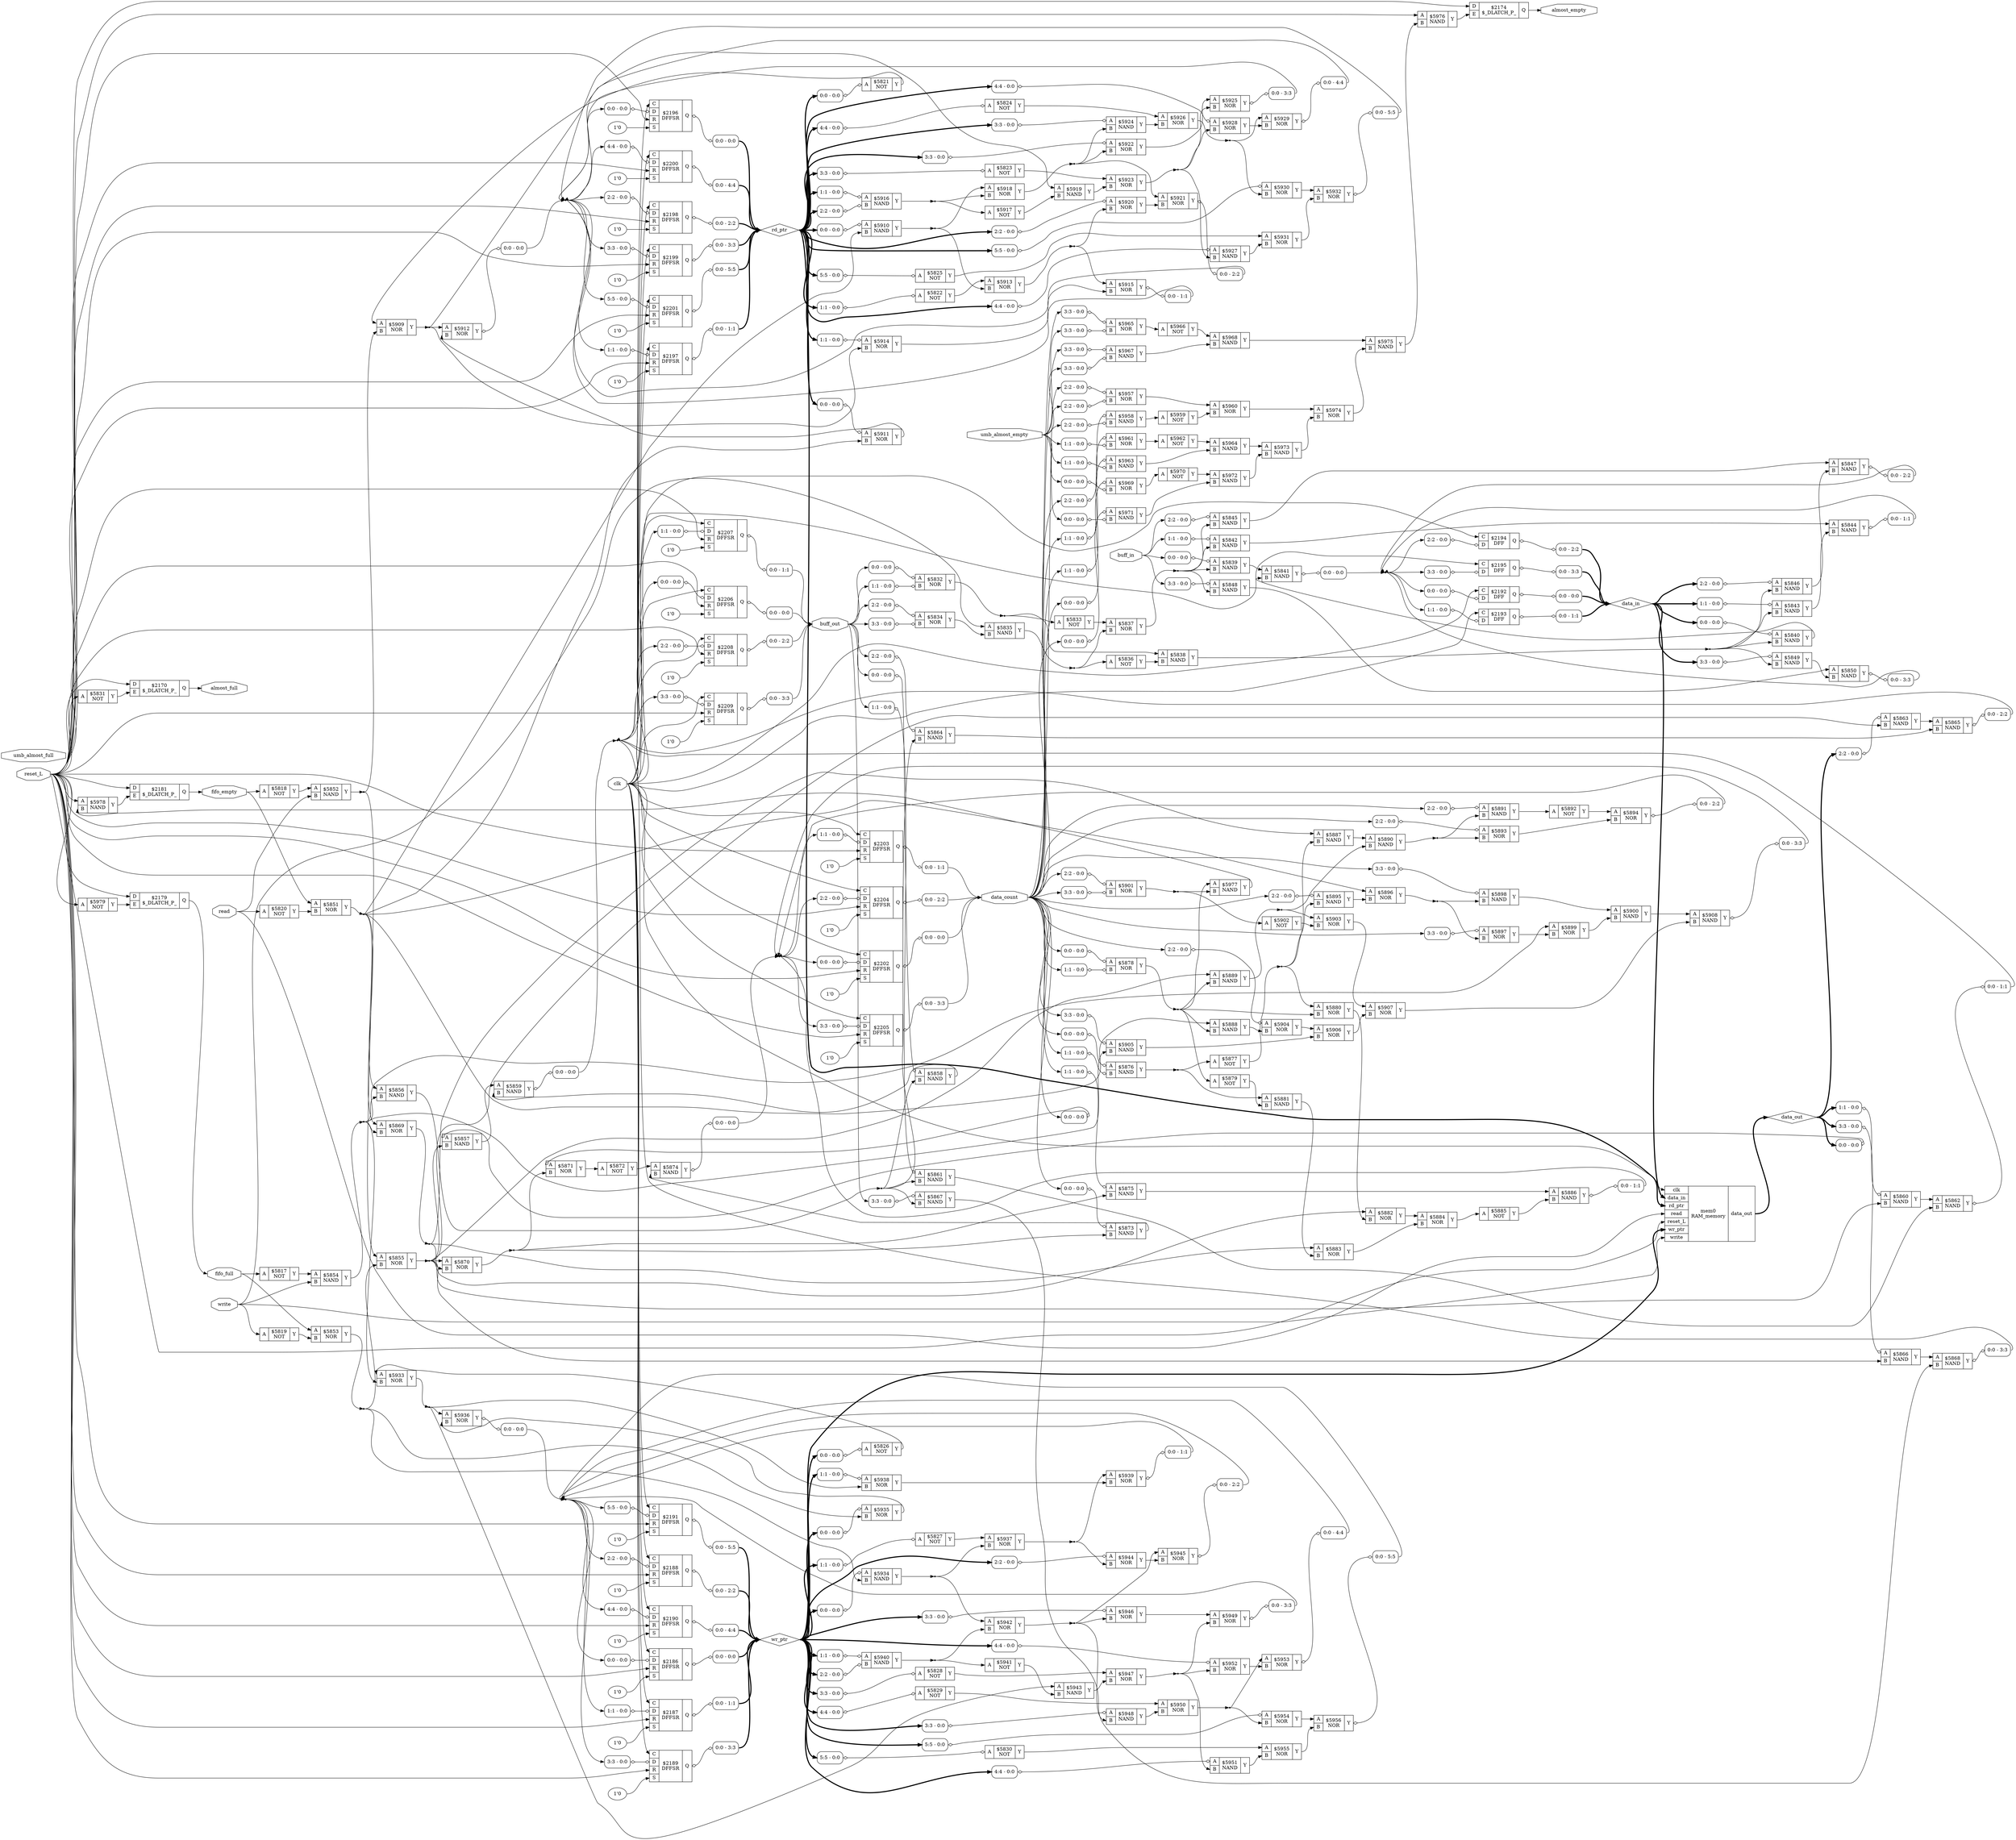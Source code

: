 digraph "fifo" {
rankdir="LR";
remincross=true;
n145 [ shape=octagon, label="almost_empty", color="black", fontcolor="black" ];
n146 [ shape=octagon, label="almost_full", color="black", fontcolor="black" ];
n147 [ shape=octagon, label="buff_in", color="black", fontcolor="black" ];
n148 [ shape=octagon, label="buff_out", color="black", fontcolor="black" ];
n149 [ shape=octagon, label="clk", color="black", fontcolor="black" ];
n150 [ shape=octagon, label="data_count", color="black", fontcolor="black" ];
n151 [ shape=diamond, label="data_in", color="black", fontcolor="black" ];
n152 [ shape=diamond, label="data_out", color="black", fontcolor="black" ];
n153 [ shape=octagon, label="fifo_empty", color="black", fontcolor="black" ];
n154 [ shape=octagon, label="fifo_full", color="black", fontcolor="black" ];
n155 [ shape=diamond, label="rd_ptr", color="black", fontcolor="black" ];
n156 [ shape=octagon, label="read", color="black", fontcolor="black" ];
n157 [ shape=octagon, label="reset_L", color="black", fontcolor="black" ];
n158 [ shape=octagon, label="umb_almost_empty", color="black", fontcolor="black" ];
n159 [ shape=octagon, label="umb_almost_full", color="black", fontcolor="black" ];
n160 [ shape=diamond, label="wr_ptr", color="black", fontcolor="black" ];
n161 [ shape=octagon, label="write", color="black", fontcolor="black" ];
c164 [ shape=record, label="{{<p162> A}|$5817\nNOT|{<p163> Y}}" ];
c165 [ shape=record, label="{{<p162> A}|$5818\nNOT|{<p163> Y}}" ];
c166 [ shape=record, label="{{<p162> A}|$5819\nNOT|{<p163> Y}}" ];
c167 [ shape=record, label="{{<p162> A}|$5820\nNOT|{<p163> Y}}" ];
c168 [ shape=record, label="{{<p162> A}|$5821\nNOT|{<p163> Y}}" ];
x0 [ shape=record, style=rounded, label="<s0> 0:0 - 0:0 " ];
x0:e -> c168:p162:w [arrowhead=odiamond, arrowtail=odiamond, dir=both, color="black", label=""];
c169 [ shape=record, label="{{<p162> A}|$5822\nNOT|{<p163> Y}}" ];
x1 [ shape=record, style=rounded, label="<s0> 1:1 - 0:0 " ];
x1:e -> c169:p162:w [arrowhead=odiamond, arrowtail=odiamond, dir=both, color="black", label=""];
c170 [ shape=record, label="{{<p162> A}|$5823\nNOT|{<p163> Y}}" ];
x2 [ shape=record, style=rounded, label="<s0> 3:3 - 0:0 " ];
x2:e -> c170:p162:w [arrowhead=odiamond, arrowtail=odiamond, dir=both, color="black", label=""];
c171 [ shape=record, label="{{<p162> A}|$5824\nNOT|{<p163> Y}}" ];
x3 [ shape=record, style=rounded, label="<s0> 4:4 - 0:0 " ];
x3:e -> c171:p162:w [arrowhead=odiamond, arrowtail=odiamond, dir=both, color="black", label=""];
c172 [ shape=record, label="{{<p162> A}|$5825\nNOT|{<p163> Y}}" ];
x4 [ shape=record, style=rounded, label="<s0> 5:5 - 0:0 " ];
x4:e -> c172:p162:w [arrowhead=odiamond, arrowtail=odiamond, dir=both, color="black", label=""];
c173 [ shape=record, label="{{<p162> A}|$5826\nNOT|{<p163> Y}}" ];
x5 [ shape=record, style=rounded, label="<s0> 0:0 - 0:0 " ];
x5:e -> c173:p162:w [arrowhead=odiamond, arrowtail=odiamond, dir=both, color="black", label=""];
c174 [ shape=record, label="{{<p162> A}|$5827\nNOT|{<p163> Y}}" ];
x6 [ shape=record, style=rounded, label="<s0> 1:1 - 0:0 " ];
x6:e -> c174:p162:w [arrowhead=odiamond, arrowtail=odiamond, dir=both, color="black", label=""];
c175 [ shape=record, label="{{<p162> A}|$5828\nNOT|{<p163> Y}}" ];
x7 [ shape=record, style=rounded, label="<s0> 3:3 - 0:0 " ];
x7:e -> c175:p162:w [arrowhead=odiamond, arrowtail=odiamond, dir=both, color="black", label=""];
c176 [ shape=record, label="{{<p162> A}|$5829\nNOT|{<p163> Y}}" ];
x8 [ shape=record, style=rounded, label="<s0> 4:4 - 0:0 " ];
x8:e -> c176:p162:w [arrowhead=odiamond, arrowtail=odiamond, dir=both, color="black", label=""];
c177 [ shape=record, label="{{<p162> A}|$5830\nNOT|{<p163> Y}}" ];
x9 [ shape=record, style=rounded, label="<s0> 5:5 - 0:0 " ];
x9:e -> c177:p162:w [arrowhead=odiamond, arrowtail=odiamond, dir=both, color="black", label=""];
c178 [ shape=record, label="{{<p162> A}|$5831\nNOT|{<p163> Y}}" ];
c180 [ shape=record, label="{{<p162> A|<p179> B}|$5832\nNOR|{<p163> Y}}" ];
x10 [ shape=record, style=rounded, label="<s0> 0:0 - 0:0 " ];
x10:e -> c180:p162:w [arrowhead=odiamond, arrowtail=odiamond, dir=both, color="black", label=""];
x11 [ shape=record, style=rounded, label="<s0> 1:1 - 0:0 " ];
x11:e -> c180:p179:w [arrowhead=odiamond, arrowtail=odiamond, dir=both, color="black", label=""];
c181 [ shape=record, label="{{<p162> A}|$5833\nNOT|{<p163> Y}}" ];
c182 [ shape=record, label="{{<p162> A|<p179> B}|$5834\nNOR|{<p163> Y}}" ];
x12 [ shape=record, style=rounded, label="<s0> 2:2 - 0:0 " ];
x12:e -> c182:p162:w [arrowhead=odiamond, arrowtail=odiamond, dir=both, color="black", label=""];
x13 [ shape=record, style=rounded, label="<s0> 3:3 - 0:0 " ];
x13:e -> c182:p179:w [arrowhead=odiamond, arrowtail=odiamond, dir=both, color="black", label=""];
c183 [ shape=record, label="{{<p162> A|<p179> B}|$5835\nNAND|{<p163> Y}}" ];
c184 [ shape=record, label="{{<p162> A}|$5836\nNOT|{<p163> Y}}" ];
c185 [ shape=record, label="{{<p162> A|<p179> B}|$5837\nNOR|{<p163> Y}}" ];
c186 [ shape=record, label="{{<p162> A|<p179> B}|$5838\nNAND|{<p163> Y}}" ];
c187 [ shape=record, label="{{<p162> A|<p179> B}|$5839\nNAND|{<p163> Y}}" ];
x14 [ shape=record, style=rounded, label="<s0> 0:0 - 0:0 " ];
x14:e -> c187:p162:w [arrowhead=odiamond, arrowtail=odiamond, dir=both, color="black", label=""];
c188 [ shape=record, label="{{<p162> A|<p179> B}|$5840\nNAND|{<p163> Y}}" ];
x15 [ shape=record, style=rounded, label="<s0> 0:0 - 0:0 " ];
x15:e -> c188:p162:w [arrowhead=odiamond, arrowtail=odiamond, dir=both, color="black", label=""];
c189 [ shape=record, label="{{<p162> A|<p179> B}|$5841\nNAND|{<p163> Y}}" ];
x16 [ shape=record, style=rounded, label="<s0> 0:0 - 0:0 " ];
c189:p163:e -> x16:w [arrowhead=odiamond, arrowtail=odiamond, dir=both, color="black", label=""];
c190 [ shape=record, label="{{<p162> A|<p179> B}|$5842\nNAND|{<p163> Y}}" ];
x17 [ shape=record, style=rounded, label="<s0> 1:1 - 0:0 " ];
x17:e -> c190:p162:w [arrowhead=odiamond, arrowtail=odiamond, dir=both, color="black", label=""];
c191 [ shape=record, label="{{<p162> A|<p179> B}|$5843\nNAND|{<p163> Y}}" ];
x18 [ shape=record, style=rounded, label="<s0> 1:1 - 0:0 " ];
x18:e -> c191:p162:w [arrowhead=odiamond, arrowtail=odiamond, dir=both, color="black", label=""];
c192 [ shape=record, label="{{<p162> A|<p179> B}|$5844\nNAND|{<p163> Y}}" ];
x19 [ shape=record, style=rounded, label="<s0> 0:0 - 1:1 " ];
c192:p163:e -> x19:w [arrowhead=odiamond, arrowtail=odiamond, dir=both, color="black", label=""];
c193 [ shape=record, label="{{<p162> A|<p179> B}|$5845\nNAND|{<p163> Y}}" ];
x20 [ shape=record, style=rounded, label="<s0> 2:2 - 0:0 " ];
x20:e -> c193:p162:w [arrowhead=odiamond, arrowtail=odiamond, dir=both, color="black", label=""];
c194 [ shape=record, label="{{<p162> A|<p179> B}|$5846\nNAND|{<p163> Y}}" ];
x21 [ shape=record, style=rounded, label="<s0> 2:2 - 0:0 " ];
x21:e -> c194:p162:w [arrowhead=odiamond, arrowtail=odiamond, dir=both, color="black", label=""];
c195 [ shape=record, label="{{<p162> A|<p179> B}|$5847\nNAND|{<p163> Y}}" ];
x22 [ shape=record, style=rounded, label="<s0> 0:0 - 2:2 " ];
c195:p163:e -> x22:w [arrowhead=odiamond, arrowtail=odiamond, dir=both, color="black", label=""];
c196 [ shape=record, label="{{<p162> A|<p179> B}|$5848\nNAND|{<p163> Y}}" ];
x23 [ shape=record, style=rounded, label="<s0> 3:3 - 0:0 " ];
x23:e -> c196:p162:w [arrowhead=odiamond, arrowtail=odiamond, dir=both, color="black", label=""];
c197 [ shape=record, label="{{<p162> A|<p179> B}|$5849\nNAND|{<p163> Y}}" ];
x24 [ shape=record, style=rounded, label="<s0> 3:3 - 0:0 " ];
x24:e -> c197:p162:w [arrowhead=odiamond, arrowtail=odiamond, dir=both, color="black", label=""];
c198 [ shape=record, label="{{<p162> A|<p179> B}|$5850\nNAND|{<p163> Y}}" ];
x25 [ shape=record, style=rounded, label="<s0> 0:0 - 3:3 " ];
c198:p163:e -> x25:w [arrowhead=odiamond, arrowtail=odiamond, dir=both, color="black", label=""];
c199 [ shape=record, label="{{<p162> A|<p179> B}|$5851\nNOR|{<p163> Y}}" ];
c200 [ shape=record, label="{{<p162> A|<p179> B}|$5852\nNAND|{<p163> Y}}" ];
c201 [ shape=record, label="{{<p162> A|<p179> B}|$5853\nNOR|{<p163> Y}}" ];
c202 [ shape=record, label="{{<p162> A|<p179> B}|$5854\nNAND|{<p163> Y}}" ];
c203 [ shape=record, label="{{<p162> A|<p179> B}|$5855\nNOR|{<p163> Y}}" ];
c204 [ shape=record, label="{{<p162> A|<p179> B}|$5856\nNAND|{<p163> Y}}" ];
c205 [ shape=record, label="{{<p162> A|<p179> B}|$5857\nNAND|{<p163> Y}}" ];
x26 [ shape=record, style=rounded, label="<s0> 0:0 - 0:0 " ];
x26:e -> c205:p162:w [arrowhead=odiamond, arrowtail=odiamond, dir=both, color="black", label=""];
c206 [ shape=record, label="{{<p162> A|<p179> B}|$5858\nNAND|{<p163> Y}}" ];
x27 [ shape=record, style=rounded, label="<s0> 0:0 - 0:0 " ];
x27:e -> c206:p162:w [arrowhead=odiamond, arrowtail=odiamond, dir=both, color="black", label=""];
c207 [ shape=record, label="{{<p162> A|<p179> B}|$5859\nNAND|{<p163> Y}}" ];
x28 [ shape=record, style=rounded, label="<s0> 0:0 - 0:0 " ];
c207:p163:e -> x28:w [arrowhead=odiamond, arrowtail=odiamond, dir=both, color="black", label=""];
c208 [ shape=record, label="{{<p162> A|<p179> B}|$5860\nNAND|{<p163> Y}}" ];
x29 [ shape=record, style=rounded, label="<s0> 1:1 - 0:0 " ];
x29:e -> c208:p162:w [arrowhead=odiamond, arrowtail=odiamond, dir=both, color="black", label=""];
c209 [ shape=record, label="{{<p162> A|<p179> B}|$5861\nNAND|{<p163> Y}}" ];
x30 [ shape=record, style=rounded, label="<s0> 1:1 - 0:0 " ];
x30:e -> c209:p162:w [arrowhead=odiamond, arrowtail=odiamond, dir=both, color="black", label=""];
c210 [ shape=record, label="{{<p162> A|<p179> B}|$5862\nNAND|{<p163> Y}}" ];
x31 [ shape=record, style=rounded, label="<s0> 0:0 - 1:1 " ];
c210:p163:e -> x31:w [arrowhead=odiamond, arrowtail=odiamond, dir=both, color="black", label=""];
c211 [ shape=record, label="{{<p162> A|<p179> B}|$5863\nNAND|{<p163> Y}}" ];
x32 [ shape=record, style=rounded, label="<s0> 2:2 - 0:0 " ];
x32:e -> c211:p162:w [arrowhead=odiamond, arrowtail=odiamond, dir=both, color="black", label=""];
c212 [ shape=record, label="{{<p162> A|<p179> B}|$5864\nNAND|{<p163> Y}}" ];
x33 [ shape=record, style=rounded, label="<s0> 2:2 - 0:0 " ];
x33:e -> c212:p162:w [arrowhead=odiamond, arrowtail=odiamond, dir=both, color="black", label=""];
c213 [ shape=record, label="{{<p162> A|<p179> B}|$5865\nNAND|{<p163> Y}}" ];
x34 [ shape=record, style=rounded, label="<s0> 0:0 - 2:2 " ];
c213:p163:e -> x34:w [arrowhead=odiamond, arrowtail=odiamond, dir=both, color="black", label=""];
c214 [ shape=record, label="{{<p162> A|<p179> B}|$5866\nNAND|{<p163> Y}}" ];
x35 [ shape=record, style=rounded, label="<s0> 3:3 - 0:0 " ];
x35:e -> c214:p162:w [arrowhead=odiamond, arrowtail=odiamond, dir=both, color="black", label=""];
c215 [ shape=record, label="{{<p162> A|<p179> B}|$5867\nNAND|{<p163> Y}}" ];
x36 [ shape=record, style=rounded, label="<s0> 3:3 - 0:0 " ];
x36:e -> c215:p162:w [arrowhead=odiamond, arrowtail=odiamond, dir=both, color="black", label=""];
c216 [ shape=record, label="{{<p162> A|<p179> B}|$5868\nNAND|{<p163> Y}}" ];
x37 [ shape=record, style=rounded, label="<s0> 0:0 - 3:3 " ];
c216:p163:e -> x37:w [arrowhead=odiamond, arrowtail=odiamond, dir=both, color="black", label=""];
c217 [ shape=record, label="{{<p162> A|<p179> B}|$5869\nNOR|{<p163> Y}}" ];
c218 [ shape=record, label="{{<p162> A|<p179> B}|$5870\nNOR|{<p163> Y}}" ];
c219 [ shape=record, label="{{<p162> A|<p179> B}|$5871\nNOR|{<p163> Y}}" ];
x38 [ shape=record, style=rounded, label="<s0> 0:0 - 0:0 " ];
x38:e -> c219:p162:w [arrowhead=odiamond, arrowtail=odiamond, dir=both, color="black", label=""];
c220 [ shape=record, label="{{<p162> A}|$5872\nNOT|{<p163> Y}}" ];
c221 [ shape=record, label="{{<p162> A|<p179> B}|$5873\nNAND|{<p163> Y}}" ];
x39 [ shape=record, style=rounded, label="<s0> 0:0 - 0:0 " ];
x39:e -> c221:p162:w [arrowhead=odiamond, arrowtail=odiamond, dir=both, color="black", label=""];
c222 [ shape=record, label="{{<p162> A|<p179> B}|$5874\nNAND|{<p163> Y}}" ];
x40 [ shape=record, style=rounded, label="<s0> 0:0 - 0:0 " ];
c222:p163:e -> x40:w [arrowhead=odiamond, arrowtail=odiamond, dir=both, color="black", label=""];
c223 [ shape=record, label="{{<p162> A|<p179> B}|$5875\nNAND|{<p163> Y}}" ];
x41 [ shape=record, style=rounded, label="<s0> 1:1 - 0:0 " ];
x41:e -> c223:p162:w [arrowhead=odiamond, arrowtail=odiamond, dir=both, color="black", label=""];
c224 [ shape=record, label="{{<p162> A|<p179> B}|$5876\nNAND|{<p163> Y}}" ];
x42 [ shape=record, style=rounded, label="<s0> 0:0 - 0:0 " ];
x42:e -> c224:p162:w [arrowhead=odiamond, arrowtail=odiamond, dir=both, color="black", label=""];
x43 [ shape=record, style=rounded, label="<s0> 1:1 - 0:0 " ];
x43:e -> c224:p179:w [arrowhead=odiamond, arrowtail=odiamond, dir=both, color="black", label=""];
c225 [ shape=record, label="{{<p162> A}|$5877\nNOT|{<p163> Y}}" ];
c226 [ shape=record, label="{{<p162> A|<p179> B}|$5878\nNOR|{<p163> Y}}" ];
x44 [ shape=record, style=rounded, label="<s0> 0:0 - 0:0 " ];
x44:e -> c226:p162:w [arrowhead=odiamond, arrowtail=odiamond, dir=both, color="black", label=""];
x45 [ shape=record, style=rounded, label="<s0> 1:1 - 0:0 " ];
x45:e -> c226:p179:w [arrowhead=odiamond, arrowtail=odiamond, dir=both, color="black", label=""];
c227 [ shape=record, label="{{<p162> A}|$5879\nNOT|{<p163> Y}}" ];
c228 [ shape=record, label="{{<p162> A|<p179> B}|$5880\nNOR|{<p163> Y}}" ];
c229 [ shape=record, label="{{<p162> A|<p179> B}|$5881\nNAND|{<p163> Y}}" ];
c230 [ shape=record, label="{{<p162> A|<p179> B}|$5882\nNOR|{<p163> Y}}" ];
c231 [ shape=record, label="{{<p162> A|<p179> B}|$5883\nNOR|{<p163> Y}}" ];
c232 [ shape=record, label="{{<p162> A|<p179> B}|$5884\nNOR|{<p163> Y}}" ];
c233 [ shape=record, label="{{<p162> A}|$5885\nNOT|{<p163> Y}}" ];
c234 [ shape=record, label="{{<p162> A|<p179> B}|$5886\nNAND|{<p163> Y}}" ];
x46 [ shape=record, style=rounded, label="<s0> 0:0 - 1:1 " ];
c234:p163:e -> x46:w [arrowhead=odiamond, arrowtail=odiamond, dir=both, color="black", label=""];
c235 [ shape=record, label="{{<p162> A|<p179> B}|$5887\nNAND|{<p163> Y}}" ];
c236 [ shape=record, label="{{<p162> A|<p179> B}|$5888\nNAND|{<p163> Y}}" ];
c237 [ shape=record, label="{{<p162> A|<p179> B}|$5889\nNAND|{<p163> Y}}" ];
c238 [ shape=record, label="{{<p162> A|<p179> B}|$5890\nNAND|{<p163> Y}}" ];
c239 [ shape=record, label="{{<p162> A|<p179> B}|$5891\nNAND|{<p163> Y}}" ];
x47 [ shape=record, style=rounded, label="<s0> 2:2 - 0:0 " ];
x47:e -> c239:p162:w [arrowhead=odiamond, arrowtail=odiamond, dir=both, color="black", label=""];
c240 [ shape=record, label="{{<p162> A}|$5892\nNOT|{<p163> Y}}" ];
c241 [ shape=record, label="{{<p162> A|<p179> B}|$5893\nNOR|{<p163> Y}}" ];
x48 [ shape=record, style=rounded, label="<s0> 2:2 - 0:0 " ];
x48:e -> c241:p162:w [arrowhead=odiamond, arrowtail=odiamond, dir=both, color="black", label=""];
c242 [ shape=record, label="{{<p162> A|<p179> B}|$5894\nNOR|{<p163> Y}}" ];
x49 [ shape=record, style=rounded, label="<s0> 0:0 - 2:2 " ];
c242:p163:e -> x49:w [arrowhead=odiamond, arrowtail=odiamond, dir=both, color="black", label=""];
c243 [ shape=record, label="{{<p162> A|<p179> B}|$5895\nNAND|{<p163> Y}}" ];
x50 [ shape=record, style=rounded, label="<s0> 2:2 - 0:0 " ];
x50:e -> c243:p162:w [arrowhead=odiamond, arrowtail=odiamond, dir=both, color="black", label=""];
c244 [ shape=record, label="{{<p162> A|<p179> B}|$5896\nNOR|{<p163> Y}}" ];
c245 [ shape=record, label="{{<p162> A|<p179> B}|$5897\nNOR|{<p163> Y}}" ];
x51 [ shape=record, style=rounded, label="<s0> 3:3 - 0:0 " ];
x51:e -> c245:p162:w [arrowhead=odiamond, arrowtail=odiamond, dir=both, color="black", label=""];
c246 [ shape=record, label="{{<p162> A|<p179> B}|$5898\nNAND|{<p163> Y}}" ];
x52 [ shape=record, style=rounded, label="<s0> 3:3 - 0:0 " ];
x52:e -> c246:p162:w [arrowhead=odiamond, arrowtail=odiamond, dir=both, color="black", label=""];
c247 [ shape=record, label="{{<p162> A|<p179> B}|$5899\nNOR|{<p163> Y}}" ];
c248 [ shape=record, label="{{<p162> A|<p179> B}|$5900\nNAND|{<p163> Y}}" ];
c249 [ shape=record, label="{{<p162> A|<p179> B}|$5901\nNOR|{<p163> Y}}" ];
x53 [ shape=record, style=rounded, label="<s0> 2:2 - 0:0 " ];
x53:e -> c249:p162:w [arrowhead=odiamond, arrowtail=odiamond, dir=both, color="black", label=""];
x54 [ shape=record, style=rounded, label="<s0> 3:3 - 0:0 " ];
x54:e -> c249:p179:w [arrowhead=odiamond, arrowtail=odiamond, dir=both, color="black", label=""];
c250 [ shape=record, label="{{<p162> A}|$5902\nNOT|{<p163> Y}}" ];
c251 [ shape=record, label="{{<p162> A|<p179> B}|$5903\nNOR|{<p163> Y}}" ];
c252 [ shape=record, label="{{<p162> A|<p179> B}|$5904\nNOR|{<p163> Y}}" ];
x55 [ shape=record, style=rounded, label="<s0> 2:2 - 0:0 " ];
x55:e -> c252:p162:w [arrowhead=odiamond, arrowtail=odiamond, dir=both, color="black", label=""];
c253 [ shape=record, label="{{<p162> A|<p179> B}|$5905\nNAND|{<p163> Y}}" ];
x56 [ shape=record, style=rounded, label="<s0> 3:3 - 0:0 " ];
x56:e -> c253:p162:w [arrowhead=odiamond, arrowtail=odiamond, dir=both, color="black", label=""];
c254 [ shape=record, label="{{<p162> A|<p179> B}|$5906\nNOR|{<p163> Y}}" ];
c255 [ shape=record, label="{{<p162> A|<p179> B}|$5907\nNOR|{<p163> Y}}" ];
c256 [ shape=record, label="{{<p162> A|<p179> B}|$5908\nNAND|{<p163> Y}}" ];
x57 [ shape=record, style=rounded, label="<s0> 0:0 - 3:3 " ];
c256:p163:e -> x57:w [arrowhead=odiamond, arrowtail=odiamond, dir=both, color="black", label=""];
c257 [ shape=record, label="{{<p162> A|<p179> B}|$5909\nNOR|{<p163> Y}}" ];
c258 [ shape=record, label="{{<p162> A|<p179> B}|$5910\nNAND|{<p163> Y}}" ];
x58 [ shape=record, style=rounded, label="<s0> 0:0 - 0:0 " ];
x58:e -> c258:p162:w [arrowhead=odiamond, arrowtail=odiamond, dir=both, color="black", label=""];
c259 [ shape=record, label="{{<p162> A|<p179> B}|$5911\nNOR|{<p163> Y}}" ];
x59 [ shape=record, style=rounded, label="<s0> 0:0 - 0:0 " ];
x59:e -> c259:p162:w [arrowhead=odiamond, arrowtail=odiamond, dir=both, color="black", label=""];
c260 [ shape=record, label="{{<p162> A|<p179> B}|$5912\nNOR|{<p163> Y}}" ];
x60 [ shape=record, style=rounded, label="<s0> 0:0 - 0:0 " ];
c260:p163:e -> x60:w [arrowhead=odiamond, arrowtail=odiamond, dir=both, color="black", label=""];
c261 [ shape=record, label="{{<p162> A|<p179> B}|$5913\nNOR|{<p163> Y}}" ];
c262 [ shape=record, label="{{<p162> A|<p179> B}|$5914\nNOR|{<p163> Y}}" ];
x61 [ shape=record, style=rounded, label="<s0> 1:1 - 0:0 " ];
x61:e -> c262:p162:w [arrowhead=odiamond, arrowtail=odiamond, dir=both, color="black", label=""];
c263 [ shape=record, label="{{<p162> A|<p179> B}|$5915\nNOR|{<p163> Y}}" ];
x62 [ shape=record, style=rounded, label="<s0> 0:0 - 1:1 " ];
c263:p163:e -> x62:w [arrowhead=odiamond, arrowtail=odiamond, dir=both, color="black", label=""];
c264 [ shape=record, label="{{<p162> A|<p179> B}|$5916\nNAND|{<p163> Y}}" ];
x63 [ shape=record, style=rounded, label="<s0> 1:1 - 0:0 " ];
x63:e -> c264:p162:w [arrowhead=odiamond, arrowtail=odiamond, dir=both, color="black", label=""];
x64 [ shape=record, style=rounded, label="<s0> 2:2 - 0:0 " ];
x64:e -> c264:p179:w [arrowhead=odiamond, arrowtail=odiamond, dir=both, color="black", label=""];
c265 [ shape=record, label="{{<p162> A}|$5917\nNOT|{<p163> Y}}" ];
c266 [ shape=record, label="{{<p162> A|<p179> B}|$5918\nNOR|{<p163> Y}}" ];
c267 [ shape=record, label="{{<p162> A|<p179> B}|$5919\nNAND|{<p163> Y}}" ];
c268 [ shape=record, label="{{<p162> A|<p179> B}|$5920\nNOR|{<p163> Y}}" ];
x65 [ shape=record, style=rounded, label="<s0> 2:2 - 0:0 " ];
x65:e -> c268:p162:w [arrowhead=odiamond, arrowtail=odiamond, dir=both, color="black", label=""];
c269 [ shape=record, label="{{<p162> A|<p179> B}|$5921\nNOR|{<p163> Y}}" ];
x66 [ shape=record, style=rounded, label="<s0> 0:0 - 2:2 " ];
c269:p163:e -> x66:w [arrowhead=odiamond, arrowtail=odiamond, dir=both, color="black", label=""];
c270 [ shape=record, label="{{<p162> A|<p179> B}|$5922\nNOR|{<p163> Y}}" ];
x67 [ shape=record, style=rounded, label="<s0> 3:3 - 0:0 " ];
x67:e -> c270:p162:w [arrowhead=odiamond, arrowtail=odiamond, dir=both, color="black", label=""];
c271 [ shape=record, label="{{<p162> A|<p179> B}|$5923\nNOR|{<p163> Y}}" ];
c272 [ shape=record, label="{{<p162> A|<p179> B}|$5924\nNAND|{<p163> Y}}" ];
x68 [ shape=record, style=rounded, label="<s0> 3:3 - 0:0 " ];
x68:e -> c272:p162:w [arrowhead=odiamond, arrowtail=odiamond, dir=both, color="black", label=""];
c273 [ shape=record, label="{{<p162> A|<p179> B}|$5925\nNOR|{<p163> Y}}" ];
x69 [ shape=record, style=rounded, label="<s0> 0:0 - 3:3 " ];
c273:p163:e -> x69:w [arrowhead=odiamond, arrowtail=odiamond, dir=both, color="black", label=""];
c274 [ shape=record, label="{{<p162> A|<p179> B}|$5926\nNOR|{<p163> Y}}" ];
c275 [ shape=record, label="{{<p162> A|<p179> B}|$5927\nNAND|{<p163> Y}}" ];
x70 [ shape=record, style=rounded, label="<s0> 4:4 - 0:0 " ];
x70:e -> c275:p162:w [arrowhead=odiamond, arrowtail=odiamond, dir=both, color="black", label=""];
c276 [ shape=record, label="{{<p162> A|<p179> B}|$5928\nNOR|{<p163> Y}}" ];
x71 [ shape=record, style=rounded, label="<s0> 4:4 - 0:0 " ];
x71:e -> c276:p162:w [arrowhead=odiamond, arrowtail=odiamond, dir=both, color="black", label=""];
c277 [ shape=record, label="{{<p162> A|<p179> B}|$5929\nNOR|{<p163> Y}}" ];
x72 [ shape=record, style=rounded, label="<s0> 0:0 - 4:4 " ];
c277:p163:e -> x72:w [arrowhead=odiamond, arrowtail=odiamond, dir=both, color="black", label=""];
c278 [ shape=record, label="{{<p162> A|<p179> B}|$5930\nNOR|{<p163> Y}}" ];
x73 [ shape=record, style=rounded, label="<s0> 5:5 - 0:0 " ];
x73:e -> c278:p162:w [arrowhead=odiamond, arrowtail=odiamond, dir=both, color="black", label=""];
c279 [ shape=record, label="{{<p162> A|<p179> B}|$5931\nNOR|{<p163> Y}}" ];
c280 [ shape=record, label="{{<p162> A|<p179> B}|$5932\nNOR|{<p163> Y}}" ];
x74 [ shape=record, style=rounded, label="<s0> 0:0 - 5:5 " ];
c280:p163:e -> x74:w [arrowhead=odiamond, arrowtail=odiamond, dir=both, color="black", label=""];
c281 [ shape=record, label="{{<p162> A|<p179> B}|$5933\nNOR|{<p163> Y}}" ];
c282 [ shape=record, label="{{<p162> A|<p179> B}|$5934\nNAND|{<p163> Y}}" ];
x75 [ shape=record, style=rounded, label="<s0> 0:0 - 0:0 " ];
x75:e -> c282:p162:w [arrowhead=odiamond, arrowtail=odiamond, dir=both, color="black", label=""];
c283 [ shape=record, label="{{<p162> A|<p179> B}|$5935\nNOR|{<p163> Y}}" ];
x76 [ shape=record, style=rounded, label="<s0> 0:0 - 0:0 " ];
x76:e -> c283:p162:w [arrowhead=odiamond, arrowtail=odiamond, dir=both, color="black", label=""];
c284 [ shape=record, label="{{<p162> A|<p179> B}|$5936\nNOR|{<p163> Y}}" ];
x77 [ shape=record, style=rounded, label="<s0> 0:0 - 0:0 " ];
c284:p163:e -> x77:w [arrowhead=odiamond, arrowtail=odiamond, dir=both, color="black", label=""];
c285 [ shape=record, label="{{<p162> A|<p179> B}|$5937\nNOR|{<p163> Y}}" ];
c286 [ shape=record, label="{{<p162> A|<p179> B}|$5938\nNOR|{<p163> Y}}" ];
x78 [ shape=record, style=rounded, label="<s0> 1:1 - 0:0 " ];
x78:e -> c286:p162:w [arrowhead=odiamond, arrowtail=odiamond, dir=both, color="black", label=""];
c287 [ shape=record, label="{{<p162> A|<p179> B}|$5939\nNOR|{<p163> Y}}" ];
x79 [ shape=record, style=rounded, label="<s0> 0:0 - 1:1 " ];
c287:p163:e -> x79:w [arrowhead=odiamond, arrowtail=odiamond, dir=both, color="black", label=""];
c288 [ shape=record, label="{{<p162> A|<p179> B}|$5940\nNAND|{<p163> Y}}" ];
x80 [ shape=record, style=rounded, label="<s0> 1:1 - 0:0 " ];
x80:e -> c288:p162:w [arrowhead=odiamond, arrowtail=odiamond, dir=both, color="black", label=""];
x81 [ shape=record, style=rounded, label="<s0> 2:2 - 0:0 " ];
x81:e -> c288:p179:w [arrowhead=odiamond, arrowtail=odiamond, dir=both, color="black", label=""];
c289 [ shape=record, label="{{<p162> A}|$5941\nNOT|{<p163> Y}}" ];
c290 [ shape=record, label="{{<p162> A|<p179> B}|$5942\nNOR|{<p163> Y}}" ];
c291 [ shape=record, label="{{<p162> A|<p179> B}|$5943\nNAND|{<p163> Y}}" ];
c292 [ shape=record, label="{{<p162> A|<p179> B}|$5944\nNOR|{<p163> Y}}" ];
x82 [ shape=record, style=rounded, label="<s0> 2:2 - 0:0 " ];
x82:e -> c292:p162:w [arrowhead=odiamond, arrowtail=odiamond, dir=both, color="black", label=""];
c293 [ shape=record, label="{{<p162> A|<p179> B}|$5945\nNOR|{<p163> Y}}" ];
x83 [ shape=record, style=rounded, label="<s0> 0:0 - 2:2 " ];
c293:p163:e -> x83:w [arrowhead=odiamond, arrowtail=odiamond, dir=both, color="black", label=""];
c294 [ shape=record, label="{{<p162> A|<p179> B}|$5946\nNOR|{<p163> Y}}" ];
x84 [ shape=record, style=rounded, label="<s0> 3:3 - 0:0 " ];
x84:e -> c294:p162:w [arrowhead=odiamond, arrowtail=odiamond, dir=both, color="black", label=""];
c295 [ shape=record, label="{{<p162> A|<p179> B}|$5947\nNOR|{<p163> Y}}" ];
c296 [ shape=record, label="{{<p162> A|<p179> B}|$5948\nNAND|{<p163> Y}}" ];
x85 [ shape=record, style=rounded, label="<s0> 3:3 - 0:0 " ];
x85:e -> c296:p162:w [arrowhead=odiamond, arrowtail=odiamond, dir=both, color="black", label=""];
c297 [ shape=record, label="{{<p162> A|<p179> B}|$5949\nNOR|{<p163> Y}}" ];
x86 [ shape=record, style=rounded, label="<s0> 0:0 - 3:3 " ];
c297:p163:e -> x86:w [arrowhead=odiamond, arrowtail=odiamond, dir=both, color="black", label=""];
c298 [ shape=record, label="{{<p162> A|<p179> B}|$5950\nNOR|{<p163> Y}}" ];
c299 [ shape=record, label="{{<p162> A|<p179> B}|$5951\nNAND|{<p163> Y}}" ];
x87 [ shape=record, style=rounded, label="<s0> 4:4 - 0:0 " ];
x87:e -> c299:p162:w [arrowhead=odiamond, arrowtail=odiamond, dir=both, color="black", label=""];
c300 [ shape=record, label="{{<p162> A|<p179> B}|$5952\nNOR|{<p163> Y}}" ];
x88 [ shape=record, style=rounded, label="<s0> 4:4 - 0:0 " ];
x88:e -> c300:p162:w [arrowhead=odiamond, arrowtail=odiamond, dir=both, color="black", label=""];
c301 [ shape=record, label="{{<p162> A|<p179> B}|$5953\nNOR|{<p163> Y}}" ];
x89 [ shape=record, style=rounded, label="<s0> 0:0 - 4:4 " ];
c301:p163:e -> x89:w [arrowhead=odiamond, arrowtail=odiamond, dir=both, color="black", label=""];
c302 [ shape=record, label="{{<p162> A|<p179> B}|$5954\nNOR|{<p163> Y}}" ];
x90 [ shape=record, style=rounded, label="<s0> 5:5 - 0:0 " ];
x90:e -> c302:p162:w [arrowhead=odiamond, arrowtail=odiamond, dir=both, color="black", label=""];
c303 [ shape=record, label="{{<p162> A|<p179> B}|$5955\nNOR|{<p163> Y}}" ];
c304 [ shape=record, label="{{<p162> A|<p179> B}|$5956\nNOR|{<p163> Y}}" ];
x91 [ shape=record, style=rounded, label="<s0> 0:0 - 5:5 " ];
c304:p163:e -> x91:w [arrowhead=odiamond, arrowtail=odiamond, dir=both, color="black", label=""];
c305 [ shape=record, label="{{<p162> A|<p179> B}|$5957\nNOR|{<p163> Y}}" ];
x92 [ shape=record, style=rounded, label="<s0> 2:2 - 0:0 " ];
x92:e -> c305:p162:w [arrowhead=odiamond, arrowtail=odiamond, dir=both, color="black", label=""];
x93 [ shape=record, style=rounded, label="<s0> 2:2 - 0:0 " ];
x93:e -> c305:p179:w [arrowhead=odiamond, arrowtail=odiamond, dir=both, color="black", label=""];
c306 [ shape=record, label="{{<p162> A|<p179> B}|$5958\nNAND|{<p163> Y}}" ];
x94 [ shape=record, style=rounded, label="<s0> 2:2 - 0:0 " ];
x94:e -> c306:p162:w [arrowhead=odiamond, arrowtail=odiamond, dir=both, color="black", label=""];
x95 [ shape=record, style=rounded, label="<s0> 2:2 - 0:0 " ];
x95:e -> c306:p179:w [arrowhead=odiamond, arrowtail=odiamond, dir=both, color="black", label=""];
c307 [ shape=record, label="{{<p162> A}|$5959\nNOT|{<p163> Y}}" ];
c308 [ shape=record, label="{{<p162> A|<p179> B}|$5960\nNOR|{<p163> Y}}" ];
c309 [ shape=record, label="{{<p162> A|<p179> B}|$5961\nNOR|{<p163> Y}}" ];
x96 [ shape=record, style=rounded, label="<s0> 1:1 - 0:0 " ];
x96:e -> c309:p162:w [arrowhead=odiamond, arrowtail=odiamond, dir=both, color="black", label=""];
x97 [ shape=record, style=rounded, label="<s0> 1:1 - 0:0 " ];
x97:e -> c309:p179:w [arrowhead=odiamond, arrowtail=odiamond, dir=both, color="black", label=""];
c310 [ shape=record, label="{{<p162> A}|$5962\nNOT|{<p163> Y}}" ];
c311 [ shape=record, label="{{<p162> A|<p179> B}|$5963\nNAND|{<p163> Y}}" ];
x98 [ shape=record, style=rounded, label="<s0> 1:1 - 0:0 " ];
x98:e -> c311:p162:w [arrowhead=odiamond, arrowtail=odiamond, dir=both, color="black", label=""];
x99 [ shape=record, style=rounded, label="<s0> 1:1 - 0:0 " ];
x99:e -> c311:p179:w [arrowhead=odiamond, arrowtail=odiamond, dir=both, color="black", label=""];
c312 [ shape=record, label="{{<p162> A|<p179> B}|$5964\nNAND|{<p163> Y}}" ];
c313 [ shape=record, label="{{<p162> A|<p179> B}|$5965\nNOR|{<p163> Y}}" ];
x100 [ shape=record, style=rounded, label="<s0> 3:3 - 0:0 " ];
x100:e -> c313:p162:w [arrowhead=odiamond, arrowtail=odiamond, dir=both, color="black", label=""];
x101 [ shape=record, style=rounded, label="<s0> 3:3 - 0:0 " ];
x101:e -> c313:p179:w [arrowhead=odiamond, arrowtail=odiamond, dir=both, color="black", label=""];
c314 [ shape=record, label="{{<p162> A}|$5966\nNOT|{<p163> Y}}" ];
c315 [ shape=record, label="{{<p162> A|<p179> B}|$5967\nNAND|{<p163> Y}}" ];
x102 [ shape=record, style=rounded, label="<s0> 3:3 - 0:0 " ];
x102:e -> c315:p162:w [arrowhead=odiamond, arrowtail=odiamond, dir=both, color="black", label=""];
x103 [ shape=record, style=rounded, label="<s0> 3:3 - 0:0 " ];
x103:e -> c315:p179:w [arrowhead=odiamond, arrowtail=odiamond, dir=both, color="black", label=""];
c316 [ shape=record, label="{{<p162> A|<p179> B}|$5968\nNAND|{<p163> Y}}" ];
c317 [ shape=record, label="{{<p162> A|<p179> B}|$5969\nNOR|{<p163> Y}}" ];
x104 [ shape=record, style=rounded, label="<s0> 0:0 - 0:0 " ];
x104:e -> c317:p162:w [arrowhead=odiamond, arrowtail=odiamond, dir=both, color="black", label=""];
x105 [ shape=record, style=rounded, label="<s0> 0:0 - 0:0 " ];
x105:e -> c317:p179:w [arrowhead=odiamond, arrowtail=odiamond, dir=both, color="black", label=""];
c318 [ shape=record, label="{{<p162> A}|$5970\nNOT|{<p163> Y}}" ];
c319 [ shape=record, label="{{<p162> A|<p179> B}|$5971\nNAND|{<p163> Y}}" ];
x106 [ shape=record, style=rounded, label="<s0> 0:0 - 0:0 " ];
x106:e -> c319:p162:w [arrowhead=odiamond, arrowtail=odiamond, dir=both, color="black", label=""];
x107 [ shape=record, style=rounded, label="<s0> 0:0 - 0:0 " ];
x107:e -> c319:p179:w [arrowhead=odiamond, arrowtail=odiamond, dir=both, color="black", label=""];
c320 [ shape=record, label="{{<p162> A|<p179> B}|$5972\nNAND|{<p163> Y}}" ];
c321 [ shape=record, label="{{<p162> A|<p179> B}|$5973\nNAND|{<p163> Y}}" ];
c322 [ shape=record, label="{{<p162> A|<p179> B}|$5974\nNOR|{<p163> Y}}" ];
c323 [ shape=record, label="{{<p162> A|<p179> B}|$5975\nNAND|{<p163> Y}}" ];
c324 [ shape=record, label="{{<p162> A|<p179> B}|$5976\nNAND|{<p163> Y}}" ];
c325 [ shape=record, label="{{<p162> A|<p179> B}|$5977\nNAND|{<p163> Y}}" ];
c326 [ shape=record, label="{{<p162> A|<p179> B}|$5978\nNAND|{<p163> Y}}" ];
c327 [ shape=record, label="{{<p162> A}|$5979\nNOT|{<p163> Y}}" ];
c331 [ shape=record, label="{{<p328> C|<p329> D}|$2192\nDFF|{<p330> Q}}" ];
x108 [ shape=record, style=rounded, label="<s0> 0:0 - 0:0 " ];
x108:e -> c331:p329:w [arrowhead=odiamond, arrowtail=odiamond, dir=both, color="black", label=""];
x109 [ shape=record, style=rounded, label="<s0> 0:0 - 0:0 " ];
c331:p330:e -> x109:w [arrowhead=odiamond, arrowtail=odiamond, dir=both, color="black", label=""];
c332 [ shape=record, label="{{<p328> C|<p329> D}|$2193\nDFF|{<p330> Q}}" ];
x110 [ shape=record, style=rounded, label="<s0> 1:1 - 0:0 " ];
x110:e -> c332:p329:w [arrowhead=odiamond, arrowtail=odiamond, dir=both, color="black", label=""];
x111 [ shape=record, style=rounded, label="<s0> 0:0 - 1:1 " ];
c332:p330:e -> x111:w [arrowhead=odiamond, arrowtail=odiamond, dir=both, color="black", label=""];
c333 [ shape=record, label="{{<p328> C|<p329> D}|$2194\nDFF|{<p330> Q}}" ];
x112 [ shape=record, style=rounded, label="<s0> 2:2 - 0:0 " ];
x112:e -> c333:p329:w [arrowhead=odiamond, arrowtail=odiamond, dir=both, color="black", label=""];
x113 [ shape=record, style=rounded, label="<s0> 0:0 - 2:2 " ];
c333:p330:e -> x113:w [arrowhead=odiamond, arrowtail=odiamond, dir=both, color="black", label=""];
c334 [ shape=record, label="{{<p328> C|<p329> D}|$2195\nDFF|{<p330> Q}}" ];
x114 [ shape=record, style=rounded, label="<s0> 3:3 - 0:0 " ];
x114:e -> c334:p329:w [arrowhead=odiamond, arrowtail=odiamond, dir=both, color="black", label=""];
x115 [ shape=record, style=rounded, label="<s0> 0:0 - 3:3 " ];
c334:p330:e -> x115:w [arrowhead=odiamond, arrowtail=odiamond, dir=both, color="black", label=""];
v118 [ label="1'0" ];
c337 [ shape=record, label="{{<p328> C|<p329> D|<p335> R|<p336> S}|$2186\nDFFSR|{<p330> Q}}" ];
x116 [ shape=record, style=rounded, label="<s0> 0:0 - 0:0 " ];
x116:e -> c337:p329:w [arrowhead=odiamond, arrowtail=odiamond, dir=both, color="black", label=""];
x117 [ shape=record, style=rounded, label="<s0> 0:0 - 0:0 " ];
c337:p330:e -> x117:w [arrowhead=odiamond, arrowtail=odiamond, dir=both, color="black", label=""];
v121 [ label="1'0" ];
c338 [ shape=record, label="{{<p328> C|<p329> D|<p335> R|<p336> S}|$2187\nDFFSR|{<p330> Q}}" ];
x119 [ shape=record, style=rounded, label="<s0> 1:1 - 0:0 " ];
x119:e -> c338:p329:w [arrowhead=odiamond, arrowtail=odiamond, dir=both, color="black", label=""];
x120 [ shape=record, style=rounded, label="<s0> 0:0 - 1:1 " ];
c338:p330:e -> x120:w [arrowhead=odiamond, arrowtail=odiamond, dir=both, color="black", label=""];
v124 [ label="1'0" ];
c339 [ shape=record, label="{{<p328> C|<p329> D|<p335> R|<p336> S}|$2188\nDFFSR|{<p330> Q}}" ];
x122 [ shape=record, style=rounded, label="<s0> 2:2 - 0:0 " ];
x122:e -> c339:p329:w [arrowhead=odiamond, arrowtail=odiamond, dir=both, color="black", label=""];
x123 [ shape=record, style=rounded, label="<s0> 0:0 - 2:2 " ];
c339:p330:e -> x123:w [arrowhead=odiamond, arrowtail=odiamond, dir=both, color="black", label=""];
v127 [ label="1'0" ];
c340 [ shape=record, label="{{<p328> C|<p329> D|<p335> R|<p336> S}|$2189\nDFFSR|{<p330> Q}}" ];
x125 [ shape=record, style=rounded, label="<s0> 3:3 - 0:0 " ];
x125:e -> c340:p329:w [arrowhead=odiamond, arrowtail=odiamond, dir=both, color="black", label=""];
x126 [ shape=record, style=rounded, label="<s0> 0:0 - 3:3 " ];
c340:p330:e -> x126:w [arrowhead=odiamond, arrowtail=odiamond, dir=both, color="black", label=""];
v130 [ label="1'0" ];
c341 [ shape=record, label="{{<p328> C|<p329> D|<p335> R|<p336> S}|$2190\nDFFSR|{<p330> Q}}" ];
x128 [ shape=record, style=rounded, label="<s0> 4:4 - 0:0 " ];
x128:e -> c341:p329:w [arrowhead=odiamond, arrowtail=odiamond, dir=both, color="black", label=""];
x129 [ shape=record, style=rounded, label="<s0> 0:0 - 4:4 " ];
c341:p330:e -> x129:w [arrowhead=odiamond, arrowtail=odiamond, dir=both, color="black", label=""];
v133 [ label="1'0" ];
c342 [ shape=record, label="{{<p328> C|<p329> D|<p335> R|<p336> S}|$2191\nDFFSR|{<p330> Q}}" ];
x131 [ shape=record, style=rounded, label="<s0> 5:5 - 0:0 " ];
x131:e -> c342:p329:w [arrowhead=odiamond, arrowtail=odiamond, dir=both, color="black", label=""];
x132 [ shape=record, style=rounded, label="<s0> 0:0 - 5:5 " ];
c342:p330:e -> x132:w [arrowhead=odiamond, arrowtail=odiamond, dir=both, color="black", label=""];
v136 [ label="1'0" ];
c343 [ shape=record, label="{{<p328> C|<p329> D|<p335> R|<p336> S}|$2196\nDFFSR|{<p330> Q}}" ];
x134 [ shape=record, style=rounded, label="<s0> 0:0 - 0:0 " ];
x134:e -> c343:p329:w [arrowhead=odiamond, arrowtail=odiamond, dir=both, color="black", label=""];
x135 [ shape=record, style=rounded, label="<s0> 0:0 - 0:0 " ];
c343:p330:e -> x135:w [arrowhead=odiamond, arrowtail=odiamond, dir=both, color="black", label=""];
v139 [ label="1'0" ];
c344 [ shape=record, label="{{<p328> C|<p329> D|<p335> R|<p336> S}|$2197\nDFFSR|{<p330> Q}}" ];
x137 [ shape=record, style=rounded, label="<s0> 1:1 - 0:0 " ];
x137:e -> c344:p329:w [arrowhead=odiamond, arrowtail=odiamond, dir=both, color="black", label=""];
x138 [ shape=record, style=rounded, label="<s0> 0:0 - 1:1 " ];
c344:p330:e -> x138:w [arrowhead=odiamond, arrowtail=odiamond, dir=both, color="black", label=""];
v142 [ label="1'0" ];
c345 [ shape=record, label="{{<p328> C|<p329> D|<p335> R|<p336> S}|$2198\nDFFSR|{<p330> Q}}" ];
x140 [ shape=record, style=rounded, label="<s0> 2:2 - 0:0 " ];
x140:e -> c345:p329:w [arrowhead=odiamond, arrowtail=odiamond, dir=both, color="black", label=""];
x141 [ shape=record, style=rounded, label="<s0> 0:0 - 2:2 " ];
c345:p330:e -> x141:w [arrowhead=odiamond, arrowtail=odiamond, dir=both, color="black", label=""];
v145 [ label="1'0" ];
c346 [ shape=record, label="{{<p328> C|<p329> D|<p335> R|<p336> S}|$2199\nDFFSR|{<p330> Q}}" ];
x143 [ shape=record, style=rounded, label="<s0> 3:3 - 0:0 " ];
x143:e -> c346:p329:w [arrowhead=odiamond, arrowtail=odiamond, dir=both, color="black", label=""];
x144 [ shape=record, style=rounded, label="<s0> 0:0 - 3:3 " ];
c346:p330:e -> x144:w [arrowhead=odiamond, arrowtail=odiamond, dir=both, color="black", label=""];
v148 [ label="1'0" ];
c347 [ shape=record, label="{{<p328> C|<p329> D|<p335> R|<p336> S}|$2200\nDFFSR|{<p330> Q}}" ];
x146 [ shape=record, style=rounded, label="<s0> 4:4 - 0:0 " ];
x146:e -> c347:p329:w [arrowhead=odiamond, arrowtail=odiamond, dir=both, color="black", label=""];
x147 [ shape=record, style=rounded, label="<s0> 0:0 - 4:4 " ];
c347:p330:e -> x147:w [arrowhead=odiamond, arrowtail=odiamond, dir=both, color="black", label=""];
v151 [ label="1'0" ];
c348 [ shape=record, label="{{<p328> C|<p329> D|<p335> R|<p336> S}|$2201\nDFFSR|{<p330> Q}}" ];
x149 [ shape=record, style=rounded, label="<s0> 5:5 - 0:0 " ];
x149:e -> c348:p329:w [arrowhead=odiamond, arrowtail=odiamond, dir=both, color="black", label=""];
x150 [ shape=record, style=rounded, label="<s0> 0:0 - 5:5 " ];
c348:p330:e -> x150:w [arrowhead=odiamond, arrowtail=odiamond, dir=both, color="black", label=""];
v154 [ label="1'0" ];
c349 [ shape=record, label="{{<p328> C|<p329> D|<p335> R|<p336> S}|$2202\nDFFSR|{<p330> Q}}" ];
x152 [ shape=record, style=rounded, label="<s0> 0:0 - 0:0 " ];
x152:e -> c349:p329:w [arrowhead=odiamond, arrowtail=odiamond, dir=both, color="black", label=""];
x153 [ shape=record, style=rounded, label="<s0> 0:0 - 0:0 " ];
c349:p330:e -> x153:w [arrowhead=odiamond, arrowtail=odiamond, dir=both, color="black", label=""];
v157 [ label="1'0" ];
c350 [ shape=record, label="{{<p328> C|<p329> D|<p335> R|<p336> S}|$2203\nDFFSR|{<p330> Q}}" ];
x155 [ shape=record, style=rounded, label="<s0> 1:1 - 0:0 " ];
x155:e -> c350:p329:w [arrowhead=odiamond, arrowtail=odiamond, dir=both, color="black", label=""];
x156 [ shape=record, style=rounded, label="<s0> 0:0 - 1:1 " ];
c350:p330:e -> x156:w [arrowhead=odiamond, arrowtail=odiamond, dir=both, color="black", label=""];
v160 [ label="1'0" ];
c351 [ shape=record, label="{{<p328> C|<p329> D|<p335> R|<p336> S}|$2204\nDFFSR|{<p330> Q}}" ];
x158 [ shape=record, style=rounded, label="<s0> 2:2 - 0:0 " ];
x158:e -> c351:p329:w [arrowhead=odiamond, arrowtail=odiamond, dir=both, color="black", label=""];
x159 [ shape=record, style=rounded, label="<s0> 0:0 - 2:2 " ];
c351:p330:e -> x159:w [arrowhead=odiamond, arrowtail=odiamond, dir=both, color="black", label=""];
v163 [ label="1'0" ];
c352 [ shape=record, label="{{<p328> C|<p329> D|<p335> R|<p336> S}|$2205\nDFFSR|{<p330> Q}}" ];
x161 [ shape=record, style=rounded, label="<s0> 3:3 - 0:0 " ];
x161:e -> c352:p329:w [arrowhead=odiamond, arrowtail=odiamond, dir=both, color="black", label=""];
x162 [ shape=record, style=rounded, label="<s0> 0:0 - 3:3 " ];
c352:p330:e -> x162:w [arrowhead=odiamond, arrowtail=odiamond, dir=both, color="black", label=""];
v166 [ label="1'0" ];
c353 [ shape=record, label="{{<p328> C|<p329> D|<p335> R|<p336> S}|$2206\nDFFSR|{<p330> Q}}" ];
x164 [ shape=record, style=rounded, label="<s0> 0:0 - 0:0 " ];
x164:e -> c353:p329:w [arrowhead=odiamond, arrowtail=odiamond, dir=both, color="black", label=""];
x165 [ shape=record, style=rounded, label="<s0> 0:0 - 0:0 " ];
c353:p330:e -> x165:w [arrowhead=odiamond, arrowtail=odiamond, dir=both, color="black", label=""];
v169 [ label="1'0" ];
c354 [ shape=record, label="{{<p328> C|<p329> D|<p335> R|<p336> S}|$2207\nDFFSR|{<p330> Q}}" ];
x167 [ shape=record, style=rounded, label="<s0> 1:1 - 0:0 " ];
x167:e -> c354:p329:w [arrowhead=odiamond, arrowtail=odiamond, dir=both, color="black", label=""];
x168 [ shape=record, style=rounded, label="<s0> 0:0 - 1:1 " ];
c354:p330:e -> x168:w [arrowhead=odiamond, arrowtail=odiamond, dir=both, color="black", label=""];
v172 [ label="1'0" ];
c355 [ shape=record, label="{{<p328> C|<p329> D|<p335> R|<p336> S}|$2208\nDFFSR|{<p330> Q}}" ];
x170 [ shape=record, style=rounded, label="<s0> 2:2 - 0:0 " ];
x170:e -> c355:p329:w [arrowhead=odiamond, arrowtail=odiamond, dir=both, color="black", label=""];
x171 [ shape=record, style=rounded, label="<s0> 0:0 - 2:2 " ];
c355:p330:e -> x171:w [arrowhead=odiamond, arrowtail=odiamond, dir=both, color="black", label=""];
v175 [ label="1'0" ];
c356 [ shape=record, label="{{<p328> C|<p329> D|<p335> R|<p336> S}|$2209\nDFFSR|{<p330> Q}}" ];
x173 [ shape=record, style=rounded, label="<s0> 3:3 - 0:0 " ];
x173:e -> c356:p329:w [arrowhead=odiamond, arrowtail=odiamond, dir=both, color="black", label=""];
x174 [ shape=record, style=rounded, label="<s0> 0:0 - 3:3 " ];
c356:p330:e -> x174:w [arrowhead=odiamond, arrowtail=odiamond, dir=both, color="black", label=""];
c358 [ shape=record, label="{{<p329> D|<p357> E}|$2170\n$_DLATCH_P_|{<p330> Q}}" ];
c359 [ shape=record, label="{{<p329> D|<p357> E}|$2174\n$_DLATCH_P_|{<p330> Q}}" ];
c360 [ shape=record, label="{{<p329> D|<p357> E}|$2179\n$_DLATCH_P_|{<p330> Q}}" ];
c361 [ shape=record, label="{{<p329> D|<p357> E}|$2181\n$_DLATCH_P_|{<p330> Q}}" ];
c362 [ shape=record, label="{{<p149> clk|<p151> data_in|<p155> rd_ptr|<p156> read|<p157> reset_L|<p160> wr_ptr|<p161> write}|mem0\nRAM_memory|{<p152> data_out}}" ];
n1 [ shape=point ];
x28:s0:e -> n1:w [color="black", label=""];
x31:s0:e -> n1:w [color="black", label=""];
x34:s0:e -> n1:w [color="black", label=""];
x37:s0:e -> n1:w [color="black", label=""];
n1:e -> x164:s0:w [color="black", label=""];
n1:e -> x167:s0:w [color="black", label=""];
n1:e -> x170:s0:w [color="black", label=""];
n1:e -> x173:s0:w [color="black", label=""];
c197:p163:e -> c198:p179:w [color="black", label=""];
c303:p163:e -> c304:p179:w [color="black", label=""];
c305:p163:e -> c308:p162:w [color="black", label=""];
c306:p163:e -> c307:p162:w [color="black", label=""];
c307:p163:e -> c308:p179:w [color="black", label=""];
c308:p163:e -> c322:p162:w [color="black", label=""];
c309:p163:e -> c310:p162:w [color="black", label=""];
c310:p163:e -> c312:p162:w [color="black", label=""];
c311:p163:e -> c312:p179:w [color="black", label=""];
c312:p163:e -> c321:p162:w [color="black", label=""];
c313:p163:e -> c314:p162:w [color="black", label=""];
n11 [ shape=point ];
c199:p163:e -> n11:w [color="black", label=""];
n11:e -> c204:p162:w [color="black", label=""];
n11:e -> c217:p162:w [color="black", label=""];
n11:e -> c236:p162:w [color="black", label=""];
n11:e -> c244:p162:w [color="black", label=""];
n11:e -> c258:p179:w [color="black", label=""];
n11:e -> c259:p179:w [color="black", label=""];
c314:p163:e -> c316:p162:w [color="black", label=""];
c315:p163:e -> c316:p179:w [color="black", label=""];
c316:p163:e -> c323:p162:w [color="black", label=""];
c317:p163:e -> c318:p162:w [color="black", label=""];
c318:p163:e -> c320:p162:w [color="black", label=""];
c319:p163:e -> c320:p179:w [color="black", label=""];
c320:p163:e -> c321:p179:w [color="black", label=""];
c321:p163:e -> c322:p179:w [color="black", label=""];
c322:p163:e -> c323:p179:w [color="black", label=""];
c323:p163:e -> c324:p179:w [color="black", label=""];
n12 [ shape=point ];
c200:p163:e -> n12:w [color="black", label=""];
n12:e -> c203:p162:w [color="black", label=""];
n12:e -> c257:p179:w [color="black", label=""];
c325:p163:e -> c326:p179:w [color="black", label=""];
c164:p163:e -> c202:p162:w [color="black", label=""];
c165:p163:e -> c200:p162:w [color="black", label=""];
c166:p163:e -> c201:p179:w [color="black", label=""];
c167:p163:e -> c199:p179:w [color="black", label=""];
c168:p163:e -> c257:p162:w [color="black", label=""];
c169:p163:e -> c261:p162:w [color="black", label=""];
c170:p163:e -> c271:p162:w [color="black", label=""];
c171:p163:e -> c274:p162:w [color="black", label=""];
c172:p163:e -> c279:p162:w [color="black", label=""];
n13 [ shape=point ];
c201:p163:e -> n13:w [color="black", label=""];
n13:e -> c203:p179:w [color="black", label=""];
n13:e -> c282:p179:w [color="black", label=""];
n13:e -> c283:p179:w [color="black", label=""];
c173:p163:e -> c281:p162:w [color="black", label=""];
c174:p163:e -> c285:p162:w [color="black", label=""];
c175:p163:e -> c295:p162:w [color="black", label=""];
c176:p163:e -> c298:p162:w [color="black", label=""];
c177:p163:e -> c303:p162:w [color="black", label=""];
n135 [ shape=point ];
c180:p163:e -> n135:w [color="black", label=""];
n135:e -> c181:p162:w [color="black", label=""];
n135:e -> c186:p162:w [color="black", label=""];
c181:p163:e -> c185:p162:w [color="black", label=""];
c182:p163:e -> c183:p179:w [color="black", label=""];
n138 [ shape=point ];
c183:p163:e -> n138:w [color="black", label=""];
n138:e -> c184:p162:w [color="black", label=""];
n138:e -> c185:p179:w [color="black", label=""];
c184:p163:e -> c186:p179:w [color="black", label=""];
n14 [ shape=point ];
c202:p163:e -> n14:w [color="black", label=""];
n14:e -> c204:p179:w [color="black", label=""];
n14:e -> c217:p179:w [color="black", label=""];
n14:e -> c247:p162:w [color="black", label=""];
n14:e -> c253:p179:w [color="black", label=""];
n14:e -> c281:p179:w [color="black", label=""];
n140 [ shape=point ];
c185:p163:e -> n140:w [color="black", label=""];
n140:e -> c187:p179:w [color="black", label=""];
n140:e -> c190:p179:w [color="black", label=""];
n140:e -> c193:p179:w [color="black", label=""];
n140:e -> c196:p179:w [color="black", label=""];
n141 [ shape=point ];
c186:p163:e -> n141:w [color="black", label=""];
n141:e -> c188:p179:w [color="black", label=""];
n141:e -> c191:p179:w [color="black", label=""];
n141:e -> c194:p179:w [color="black", label=""];
n141:e -> c197:p179:w [color="black", label=""];
c187:p163:e -> c189:p162:w [color="black", label=""];
c188:p163:e -> c189:p179:w [color="black", label=""];
c190:p163:e -> c192:p162:w [color="black", label=""];
c359:p330:e -> n145:w [color="black", label=""];
c358:p330:e -> n146:w [color="black", label=""];
n147:e -> x14:s0:w [color="black", label=""];
n147:e -> x17:s0:w [color="black", label=""];
n147:e -> x20:s0:w [color="black", label=""];
n147:e -> x23:s0:w [color="black", label=""];
x165:s0:e -> n148:w [color="black", label=""];
x168:s0:e -> n148:w [color="black", label=""];
x171:s0:e -> n148:w [color="black", label=""];
x174:s0:e -> n148:w [color="black", label=""];
n148:e -> x10:s0:w [color="black", label=""];
n148:e -> x11:s0:w [color="black", label=""];
n148:e -> x12:s0:w [color="black", label=""];
n148:e -> x13:s0:w [color="black", label=""];
n148:e -> x27:s0:w [color="black", label=""];
n148:e -> x30:s0:w [color="black", label=""];
n148:e -> x33:s0:w [color="black", label=""];
n148:e -> x36:s0:w [color="black", label=""];
n149:e -> c331:p328:w [color="black", label=""];
n149:e -> c332:p328:w [color="black", label=""];
n149:e -> c333:p328:w [color="black", label=""];
n149:e -> c334:p328:w [color="black", label=""];
n149:e -> c337:p328:w [color="black", label=""];
n149:e -> c338:p328:w [color="black", label=""];
n149:e -> c339:p328:w [color="black", label=""];
n149:e -> c340:p328:w [color="black", label=""];
n149:e -> c341:p328:w [color="black", label=""];
n149:e -> c342:p328:w [color="black", label=""];
n149:e -> c343:p328:w [color="black", label=""];
n149:e -> c344:p328:w [color="black", label=""];
n149:e -> c345:p328:w [color="black", label=""];
n149:e -> c346:p328:w [color="black", label=""];
n149:e -> c347:p328:w [color="black", label=""];
n149:e -> c348:p328:w [color="black", label=""];
n149:e -> c349:p328:w [color="black", label=""];
n149:e -> c350:p328:w [color="black", label=""];
n149:e -> c351:p328:w [color="black", label=""];
n149:e -> c352:p328:w [color="black", label=""];
n149:e -> c353:p328:w [color="black", label=""];
n149:e -> c354:p328:w [color="black", label=""];
n149:e -> c355:p328:w [color="black", label=""];
n149:e -> c356:p328:w [color="black", label=""];
n149:e -> c362:p149:w [color="black", label=""];
n15 [ shape=point ];
c203:p163:e -> n15:w [color="black", label=""];
n15:e -> c205:p179:w [color="black", label=""];
n15:e -> c208:p179:w [color="black", label=""];
n15:e -> c211:p179:w [color="black", label=""];
n15:e -> c214:p179:w [color="black", label=""];
n15:e -> c218:p162:w [color="black", label=""];
n15:e -> c230:p162:w [color="black", label=""];
n15:e -> c237:p162:w [color="black", label=""];
x153:s0:e -> n150:w [color="black", label=""];
x156:s0:e -> n150:w [color="black", label=""];
x159:s0:e -> n150:w [color="black", label=""];
x162:s0:e -> n150:w [color="black", label=""];
n150:e -> x100:s0:w [color="black", label=""];
n150:e -> x102:s0:w [color="black", label=""];
n150:e -> x104:s0:w [color="black", label=""];
n150:e -> x106:s0:w [color="black", label=""];
n150:e -> x38:s0:w [color="black", label=""];
n150:e -> x39:s0:w [color="black", label=""];
n150:e -> x41:s0:w [color="black", label=""];
n150:e -> x42:s0:w [color="black", label=""];
n150:e -> x43:s0:w [color="black", label=""];
n150:e -> x44:s0:w [color="black", label=""];
n150:e -> x45:s0:w [color="black", label=""];
n150:e -> x47:s0:w [color="black", label=""];
n150:e -> x48:s0:w [color="black", label=""];
n150:e -> x50:s0:w [color="black", label=""];
n150:e -> x51:s0:w [color="black", label=""];
n150:e -> x52:s0:w [color="black", label=""];
n150:e -> x53:s0:w [color="black", label=""];
n150:e -> x54:s0:w [color="black", label=""];
n150:e -> x55:s0:w [color="black", label=""];
n150:e -> x56:s0:w [color="black", label=""];
n150:e -> x92:s0:w [color="black", label=""];
n150:e -> x94:s0:w [color="black", label=""];
n150:e -> x96:s0:w [color="black", label=""];
n150:e -> x98:s0:w [color="black", label=""];
x109:s0:e -> n151:w [color="black", style="setlinewidth(3)", label=""];
x111:s0:e -> n151:w [color="black", style="setlinewidth(3)", label=""];
x113:s0:e -> n151:w [color="black", style="setlinewidth(3)", label=""];
x115:s0:e -> n151:w [color="black", style="setlinewidth(3)", label=""];
n151:e -> c362:p151:w [color="black", style="setlinewidth(3)", label=""];
n151:e -> x15:s0:w [color="black", style="setlinewidth(3)", label=""];
n151:e -> x18:s0:w [color="black", style="setlinewidth(3)", label=""];
n151:e -> x21:s0:w [color="black", style="setlinewidth(3)", label=""];
n151:e -> x24:s0:w [color="black", style="setlinewidth(3)", label=""];
c362:p152:e -> n152:w [color="black", style="setlinewidth(3)", label=""];
n152:e -> x26:s0:w [color="black", style="setlinewidth(3)", label=""];
n152:e -> x29:s0:w [color="black", style="setlinewidth(3)", label=""];
n152:e -> x32:s0:w [color="black", style="setlinewidth(3)", label=""];
n152:e -> x35:s0:w [color="black", style="setlinewidth(3)", label=""];
c361:p330:e -> n153:w [color="black", label=""];
n153:e -> c165:p162:w [color="black", label=""];
n153:e -> c199:p162:w [color="black", label=""];
c360:p330:e -> n154:w [color="black", label=""];
n154:e -> c164:p162:w [color="black", label=""];
n154:e -> c201:p162:w [color="black", label=""];
x135:s0:e -> n155:w [color="black", style="setlinewidth(3)", label=""];
x138:s0:e -> n155:w [color="black", style="setlinewidth(3)", label=""];
x141:s0:e -> n155:w [color="black", style="setlinewidth(3)", label=""];
x144:s0:e -> n155:w [color="black", style="setlinewidth(3)", label=""];
x147:s0:e -> n155:w [color="black", style="setlinewidth(3)", label=""];
x150:s0:e -> n155:w [color="black", style="setlinewidth(3)", label=""];
n155:e -> c362:p155:w [color="black", style="setlinewidth(3)", label=""];
n155:e -> x0:s0:w [color="black", style="setlinewidth(3)", label=""];
n155:e -> x1:s0:w [color="black", style="setlinewidth(3)", label=""];
n155:e -> x2:s0:w [color="black", style="setlinewidth(3)", label=""];
n155:e -> x3:s0:w [color="black", style="setlinewidth(3)", label=""];
n155:e -> x4:s0:w [color="black", style="setlinewidth(3)", label=""];
n155:e -> x58:s0:w [color="black", style="setlinewidth(3)", label=""];
n155:e -> x59:s0:w [color="black", style="setlinewidth(3)", label=""];
n155:e -> x61:s0:w [color="black", style="setlinewidth(3)", label=""];
n155:e -> x63:s0:w [color="black", style="setlinewidth(3)", label=""];
n155:e -> x64:s0:w [color="black", style="setlinewidth(3)", label=""];
n155:e -> x65:s0:w [color="black", style="setlinewidth(3)", label=""];
n155:e -> x67:s0:w [color="black", style="setlinewidth(3)", label=""];
n155:e -> x68:s0:w [color="black", style="setlinewidth(3)", label=""];
n155:e -> x70:s0:w [color="black", style="setlinewidth(3)", label=""];
n155:e -> x71:s0:w [color="black", style="setlinewidth(3)", label=""];
n155:e -> x73:s0:w [color="black", style="setlinewidth(3)", label=""];
n156:e -> c167:p162:w [color="black", label=""];
n156:e -> c200:p179:w [color="black", label=""];
n156:e -> c362:p156:w [color="black", label=""];
n157:e -> c178:p162:w [color="black", label=""];
n157:e -> c324:p162:w [color="black", label=""];
n157:e -> c326:p162:w [color="black", label=""];
n157:e -> c327:p162:w [color="black", label=""];
n157:e -> c337:p335:w [color="black", label=""];
n157:e -> c338:p335:w [color="black", label=""];
n157:e -> c339:p335:w [color="black", label=""];
n157:e -> c340:p335:w [color="black", label=""];
n157:e -> c341:p335:w [color="black", label=""];
n157:e -> c342:p335:w [color="black", label=""];
n157:e -> c343:p335:w [color="black", label=""];
n157:e -> c344:p335:w [color="black", label=""];
n157:e -> c345:p335:w [color="black", label=""];
n157:e -> c346:p335:w [color="black", label=""];
n157:e -> c347:p335:w [color="black", label=""];
n157:e -> c348:p335:w [color="black", label=""];
n157:e -> c349:p335:w [color="black", label=""];
n157:e -> c350:p335:w [color="black", label=""];
n157:e -> c351:p335:w [color="black", label=""];
n157:e -> c352:p335:w [color="black", label=""];
n157:e -> c353:p335:w [color="black", label=""];
n157:e -> c354:p335:w [color="black", label=""];
n157:e -> c355:p335:w [color="black", label=""];
n157:e -> c356:p335:w [color="black", label=""];
n157:e -> c358:p329:w [color="black", label=""];
n157:e -> c359:p329:w [color="black", label=""];
n157:e -> c360:p329:w [color="black", label=""];
n157:e -> c361:p329:w [color="black", label=""];
n157:e -> c362:p157:w [color="black", label=""];
n158:e -> x101:s0:w [color="black", label=""];
n158:e -> x103:s0:w [color="black", label=""];
n158:e -> x105:s0:w [color="black", label=""];
n158:e -> x107:s0:w [color="black", label=""];
n158:e -> x93:s0:w [color="black", label=""];
n158:e -> x95:s0:w [color="black", label=""];
n158:e -> x97:s0:w [color="black", label=""];
n158:e -> x99:s0:w [color="black", label=""];
n16 [ shape=point ];
c204:p163:e -> n16:w [color="black", label=""];
n16:e -> c206:p179:w [color="black", label=""];
n16:e -> c209:p179:w [color="black", label=""];
n16:e -> c212:p179:w [color="black", label=""];
n16:e -> c215:p179:w [color="black", label=""];
x117:s0:e -> n160:w [color="black", style="setlinewidth(3)", label=""];
x120:s0:e -> n160:w [color="black", style="setlinewidth(3)", label=""];
x123:s0:e -> n160:w [color="black", style="setlinewidth(3)", label=""];
x126:s0:e -> n160:w [color="black", style="setlinewidth(3)", label=""];
x129:s0:e -> n160:w [color="black", style="setlinewidth(3)", label=""];
x132:s0:e -> n160:w [color="black", style="setlinewidth(3)", label=""];
n160:e -> c362:p160:w [color="black", style="setlinewidth(3)", label=""];
n160:e -> x5:s0:w [color="black", style="setlinewidth(3)", label=""];
n160:e -> x6:s0:w [color="black", style="setlinewidth(3)", label=""];
n160:e -> x75:s0:w [color="black", style="setlinewidth(3)", label=""];
n160:e -> x76:s0:w [color="black", style="setlinewidth(3)", label=""];
n160:e -> x78:s0:w [color="black", style="setlinewidth(3)", label=""];
n160:e -> x7:s0:w [color="black", style="setlinewidth(3)", label=""];
n160:e -> x80:s0:w [color="black", style="setlinewidth(3)", label=""];
n160:e -> x81:s0:w [color="black", style="setlinewidth(3)", label=""];
n160:e -> x82:s0:w [color="black", style="setlinewidth(3)", label=""];
n160:e -> x84:s0:w [color="black", style="setlinewidth(3)", label=""];
n160:e -> x85:s0:w [color="black", style="setlinewidth(3)", label=""];
n160:e -> x87:s0:w [color="black", style="setlinewidth(3)", label=""];
n160:e -> x88:s0:w [color="black", style="setlinewidth(3)", label=""];
n160:e -> x8:s0:w [color="black", style="setlinewidth(3)", label=""];
n160:e -> x90:s0:w [color="black", style="setlinewidth(3)", label=""];
n160:e -> x9:s0:w [color="black", style="setlinewidth(3)", label=""];
n161:e -> c166:p162:w [color="black", label=""];
n161:e -> c183:p162:w [color="black", label=""];
n161:e -> c202:p179:w [color="black", label=""];
n161:e -> c362:p161:w [color="black", label=""];
c205:p163:e -> c207:p162:w [color="black", label=""];
c206:p163:e -> c207:p179:w [color="black", label=""];
c208:p163:e -> c210:p162:w [color="black", label=""];
n2 [ shape=point ];
x40:s0:e -> n2:w [color="black", label=""];
x46:s0:e -> n2:w [color="black", label=""];
x49:s0:e -> n2:w [color="black", label=""];
x57:s0:e -> n2:w [color="black", label=""];
n2:e -> x152:s0:w [color="black", label=""];
n2:e -> x155:s0:w [color="black", label=""];
n2:e -> x158:s0:w [color="black", label=""];
n2:e -> x161:s0:w [color="black", label=""];
c209:p163:e -> c210:p179:w [color="black", label=""];
c178:p163:e -> c358:p357:w [color="black", label=""];
c211:p163:e -> c213:p162:w [color="black", label=""];
c212:p163:e -> c213:p179:w [color="black", label=""];
c324:p163:e -> c359:p357:w [color="black", label=""];
c214:p163:e -> c216:p162:w [color="black", label=""];
c327:p163:e -> c360:p357:w [color="black", label=""];
c215:p163:e -> c216:p179:w [color="black", label=""];
c326:p163:e -> c361:p357:w [color="black", label=""];
n29 [ shape=point ];
c217:p163:e -> n29:w [color="black", label=""];
n29:e -> c218:p179:w [color="black", label=""];
n29:e -> c231:p162:w [color="black", label=""];
n29:e -> c235:p162:w [color="black", label=""];
n3 [ shape=point ];
x16:s0:e -> n3:w [color="black", label=""];
x19:s0:e -> n3:w [color="black", label=""];
x22:s0:e -> n3:w [color="black", label=""];
x25:s0:e -> n3:w [color="black", label=""];
n3:e -> x108:s0:w [color="black", label=""];
n3:e -> x110:s0:w [color="black", label=""];
n3:e -> x112:s0:w [color="black", label=""];
n3:e -> x114:s0:w [color="black", label=""];
n30 [ shape=point ];
c218:p163:e -> n30:w [color="black", label=""];
n30:e -> c219:p179:w [color="black", label=""];
n30:e -> c221:p179:w [color="black", label=""];
n30:e -> c223:p179:w [color="black", label=""];
c219:p163:e -> c220:p162:w [color="black", label=""];
c220:p163:e -> c222:p162:w [color="black", label=""];
c221:p163:e -> c222:p179:w [color="black", label=""];
c223:p163:e -> c234:p162:w [color="black", label=""];
n35 [ shape=point ];
c224:p163:e -> n35:w [color="black", label=""];
n35:e -> c225:p162:w [color="black", label=""];
n35:e -> c229:p162:w [color="black", label=""];
n36 [ shape=point ];
c225:p163:e -> n36:w [color="black", label=""];
n36:e -> c228:p162:w [color="black", label=""];
n36:e -> c235:p179:w [color="black", label=""];
n36:e -> c243:p179:w [color="black", label=""];
n37 [ shape=point ];
c226:p163:e -> n37:w [color="black", label=""];
n37:e -> c227:p162:w [color="black", label=""];
n37:e -> c228:p179:w [color="black", label=""];
n37:e -> c236:p179:w [color="black", label=""];
n37:e -> c237:p179:w [color="black", label=""];
n37:e -> c325:p162:w [color="black", label=""];
c227:p163:e -> c229:p179:w [color="black", label=""];
c228:p163:e -> c230:p179:w [color="black", label=""];
n4 [ shape=point ];
x60:s0:e -> n4:w [color="black", label=""];
x62:s0:e -> n4:w [color="black", label=""];
x66:s0:e -> n4:w [color="black", label=""];
x69:s0:e -> n4:w [color="black", label=""];
x72:s0:e -> n4:w [color="black", label=""];
x74:s0:e -> n4:w [color="black", label=""];
n4:e -> x134:s0:w [color="black", label=""];
n4:e -> x137:s0:w [color="black", label=""];
n4:e -> x140:s0:w [color="black", label=""];
n4:e -> x143:s0:w [color="black", label=""];
n4:e -> x146:s0:w [color="black", label=""];
n4:e -> x149:s0:w [color="black", label=""];
c229:p163:e -> c231:p179:w [color="black", label=""];
c230:p163:e -> c232:p162:w [color="black", label=""];
c231:p163:e -> c232:p179:w [color="black", label=""];
c232:p163:e -> c233:p162:w [color="black", label=""];
c233:p163:e -> c234:p179:w [color="black", label=""];
c235:p163:e -> c238:p162:w [color="black", label=""];
c236:p163:e -> c252:p179:w [color="black", label=""];
n47 [ shape=point ];
c237:p163:e -> n47:w [color="black", label=""];
n47:e -> c238:p179:w [color="black", label=""];
n47:e -> c251:p162:w [color="black", label=""];
n48 [ shape=point ];
c238:p163:e -> n48:w [color="black", label=""];
n48:e -> c239:p179:w [color="black", label=""];
n48:e -> c241:p179:w [color="black", label=""];
c239:p163:e -> c240:p162:w [color="black", label=""];
n5 [ shape=point ];
x77:s0:e -> n5:w [color="black", label=""];
x79:s0:e -> n5:w [color="black", label=""];
x83:s0:e -> n5:w [color="black", label=""];
x86:s0:e -> n5:w [color="black", label=""];
x89:s0:e -> n5:w [color="black", label=""];
x91:s0:e -> n5:w [color="black", label=""];
n5:e -> x116:s0:w [color="black", label=""];
n5:e -> x119:s0:w [color="black", label=""];
n5:e -> x122:s0:w [color="black", label=""];
n5:e -> x125:s0:w [color="black", label=""];
n5:e -> x128:s0:w [color="black", label=""];
n5:e -> x131:s0:w [color="black", label=""];
c240:p163:e -> c242:p162:w [color="black", label=""];
c241:p163:e -> c242:p179:w [color="black", label=""];
c243:p163:e -> c244:p179:w [color="black", label=""];
n53 [ shape=point ];
c244:p163:e -> n53:w [color="black", label=""];
n53:e -> c245:p179:w [color="black", label=""];
n53:e -> c246:p179:w [color="black", label=""];
c245:p163:e -> c247:p179:w [color="black", label=""];
c246:p163:e -> c248:p162:w [color="black", label=""];
c247:p163:e -> c248:p179:w [color="black", label=""];
c248:p163:e -> c256:p162:w [color="black", label=""];
n58 [ shape=point ];
c249:p163:e -> n58:w [color="black", label=""];
n58:e -> c250:p162:w [color="black", label=""];
n58:e -> c325:p179:w [color="black", label=""];
c250:p163:e -> c251:p179:w [color="black", label=""];
c191:p163:e -> c192:p179:w [color="black", label=""];
c251:p163:e -> c255:p162:w [color="black", label=""];
c252:p163:e -> c254:p162:w [color="black", label=""];
c253:p163:e -> c254:p179:w [color="black", label=""];
c254:p163:e -> c255:p179:w [color="black", label=""];
c255:p163:e -> c256:p179:w [color="black", label=""];
n65 [ shape=point ];
c257:p163:e -> n65:w [color="black", label=""];
n65:e -> c260:p162:w [color="black", label=""];
n65:e -> c262:p179:w [color="black", label=""];
n65:e -> c267:p162:w [color="black", label=""];
n66 [ shape=point ];
c258:p163:e -> n66:w [color="black", label=""];
n66:e -> c261:p179:w [color="black", label=""];
n66:e -> c266:p162:w [color="black", label=""];
c259:p163:e -> c260:p179:w [color="black", label=""];
n68 [ shape=point ];
c261:p163:e -> n68:w [color="black", label=""];
n68:e -> c263:p162:w [color="black", label=""];
n68:e -> c268:p179:w [color="black", label=""];
c262:p163:e -> c263:p179:w [color="black", label=""];
c193:p163:e -> c195:p162:w [color="black", label=""];
n70 [ shape=point ];
c264:p163:e -> n70:w [color="black", label=""];
n70:e -> c265:p162:w [color="black", label=""];
n70:e -> c266:p179:w [color="black", label=""];
c265:p163:e -> c267:p179:w [color="black", label=""];
n72 [ shape=point ];
c266:p163:e -> n72:w [color="black", label=""];
n72:e -> c269:p162:w [color="black", label=""];
n72:e -> c270:p179:w [color="black", label=""];
n72:e -> c272:p179:w [color="black", label=""];
c267:p163:e -> c271:p179:w [color="black", label=""];
c268:p163:e -> c269:p179:w [color="black", label=""];
c270:p163:e -> c273:p162:w [color="black", label=""];
n76 [ shape=point ];
c271:p163:e -> n76:w [color="black", label=""];
n76:e -> c273:p179:w [color="black", label=""];
n76:e -> c275:p179:w [color="black", label=""];
n76:e -> c276:p179:w [color="black", label=""];
c272:p163:e -> c274:p179:w [color="black", label=""];
n78 [ shape=point ];
c274:p163:e -> n78:w [color="black", label=""];
n78:e -> c277:p162:w [color="black", label=""];
n78:e -> c278:p179:w [color="black", label=""];
c275:p163:e -> c279:p179:w [color="black", label=""];
c194:p163:e -> c195:p179:w [color="black", label=""];
c276:p163:e -> c277:p179:w [color="black", label=""];
c278:p163:e -> c280:p162:w [color="black", label=""];
c279:p163:e -> c280:p179:w [color="black", label=""];
n83 [ shape=point ];
c281:p163:e -> n83:w [color="black", label=""];
n83:e -> c284:p162:w [color="black", label=""];
n83:e -> c286:p179:w [color="black", label=""];
n83:e -> c291:p162:w [color="black", label=""];
n84 [ shape=point ];
c282:p163:e -> n84:w [color="black", label=""];
n84:e -> c285:p179:w [color="black", label=""];
n84:e -> c290:p162:w [color="black", label=""];
c283:p163:e -> c284:p179:w [color="black", label=""];
n86 [ shape=point ];
c285:p163:e -> n86:w [color="black", label=""];
n86:e -> c287:p162:w [color="black", label=""];
n86:e -> c292:p179:w [color="black", label=""];
c286:p163:e -> c287:p179:w [color="black", label=""];
n88 [ shape=point ];
c288:p163:e -> n88:w [color="black", label=""];
n88:e -> c289:p162:w [color="black", label=""];
n88:e -> c290:p179:w [color="black", label=""];
c289:p163:e -> c291:p179:w [color="black", label=""];
c196:p163:e -> c198:p162:w [color="black", label=""];
n90 [ shape=point ];
c290:p163:e -> n90:w [color="black", label=""];
n90:e -> c293:p162:w [color="black", label=""];
n90:e -> c294:p179:w [color="black", label=""];
n90:e -> c296:p179:w [color="black", label=""];
c291:p163:e -> c295:p179:w [color="black", label=""];
c292:p163:e -> c293:p179:w [color="black", label=""];
c294:p163:e -> c297:p162:w [color="black", label=""];
n94 [ shape=point ];
c295:p163:e -> n94:w [color="black", label=""];
n94:e -> c297:p179:w [color="black", label=""];
n94:e -> c299:p179:w [color="black", label=""];
n94:e -> c300:p179:w [color="black", label=""];
c296:p163:e -> c298:p179:w [color="black", label=""];
n96 [ shape=point ];
c298:p163:e -> n96:w [color="black", label=""];
n96:e -> c301:p162:w [color="black", label=""];
n96:e -> c302:p179:w [color="black", label=""];
c299:p163:e -> c303:p179:w [color="black", label=""];
c300:p163:e -> c301:p179:w [color="black", label=""];
c302:p163:e -> c304:p162:w [color="black", label=""];
v118:e -> c337:p336:w [color="black", label=""];
v121:e -> c338:p336:w [color="black", label=""];
v124:e -> c339:p336:w [color="black", label=""];
v127:e -> c340:p336:w [color="black", label=""];
v130:e -> c341:p336:w [color="black", label=""];
v133:e -> c342:p336:w [color="black", label=""];
v136:e -> c343:p336:w [color="black", label=""];
v139:e -> c344:p336:w [color="black", label=""];
v142:e -> c345:p336:w [color="black", label=""];
v145:e -> c346:p336:w [color="black", label=""];
v148:e -> c347:p336:w [color="black", label=""];
v151:e -> c348:p336:w [color="black", label=""];
v154:e -> c349:p336:w [color="black", label=""];
v157:e -> c350:p336:w [color="black", label=""];
v160:e -> c351:p336:w [color="black", label=""];
v163:e -> c352:p336:w [color="black", label=""];
v166:e -> c353:p336:w [color="black", label=""];
v169:e -> c354:p336:w [color="black", label=""];
v172:e -> c355:p336:w [color="black", label=""];
v175:e -> c356:p336:w [color="black", label=""];
}
